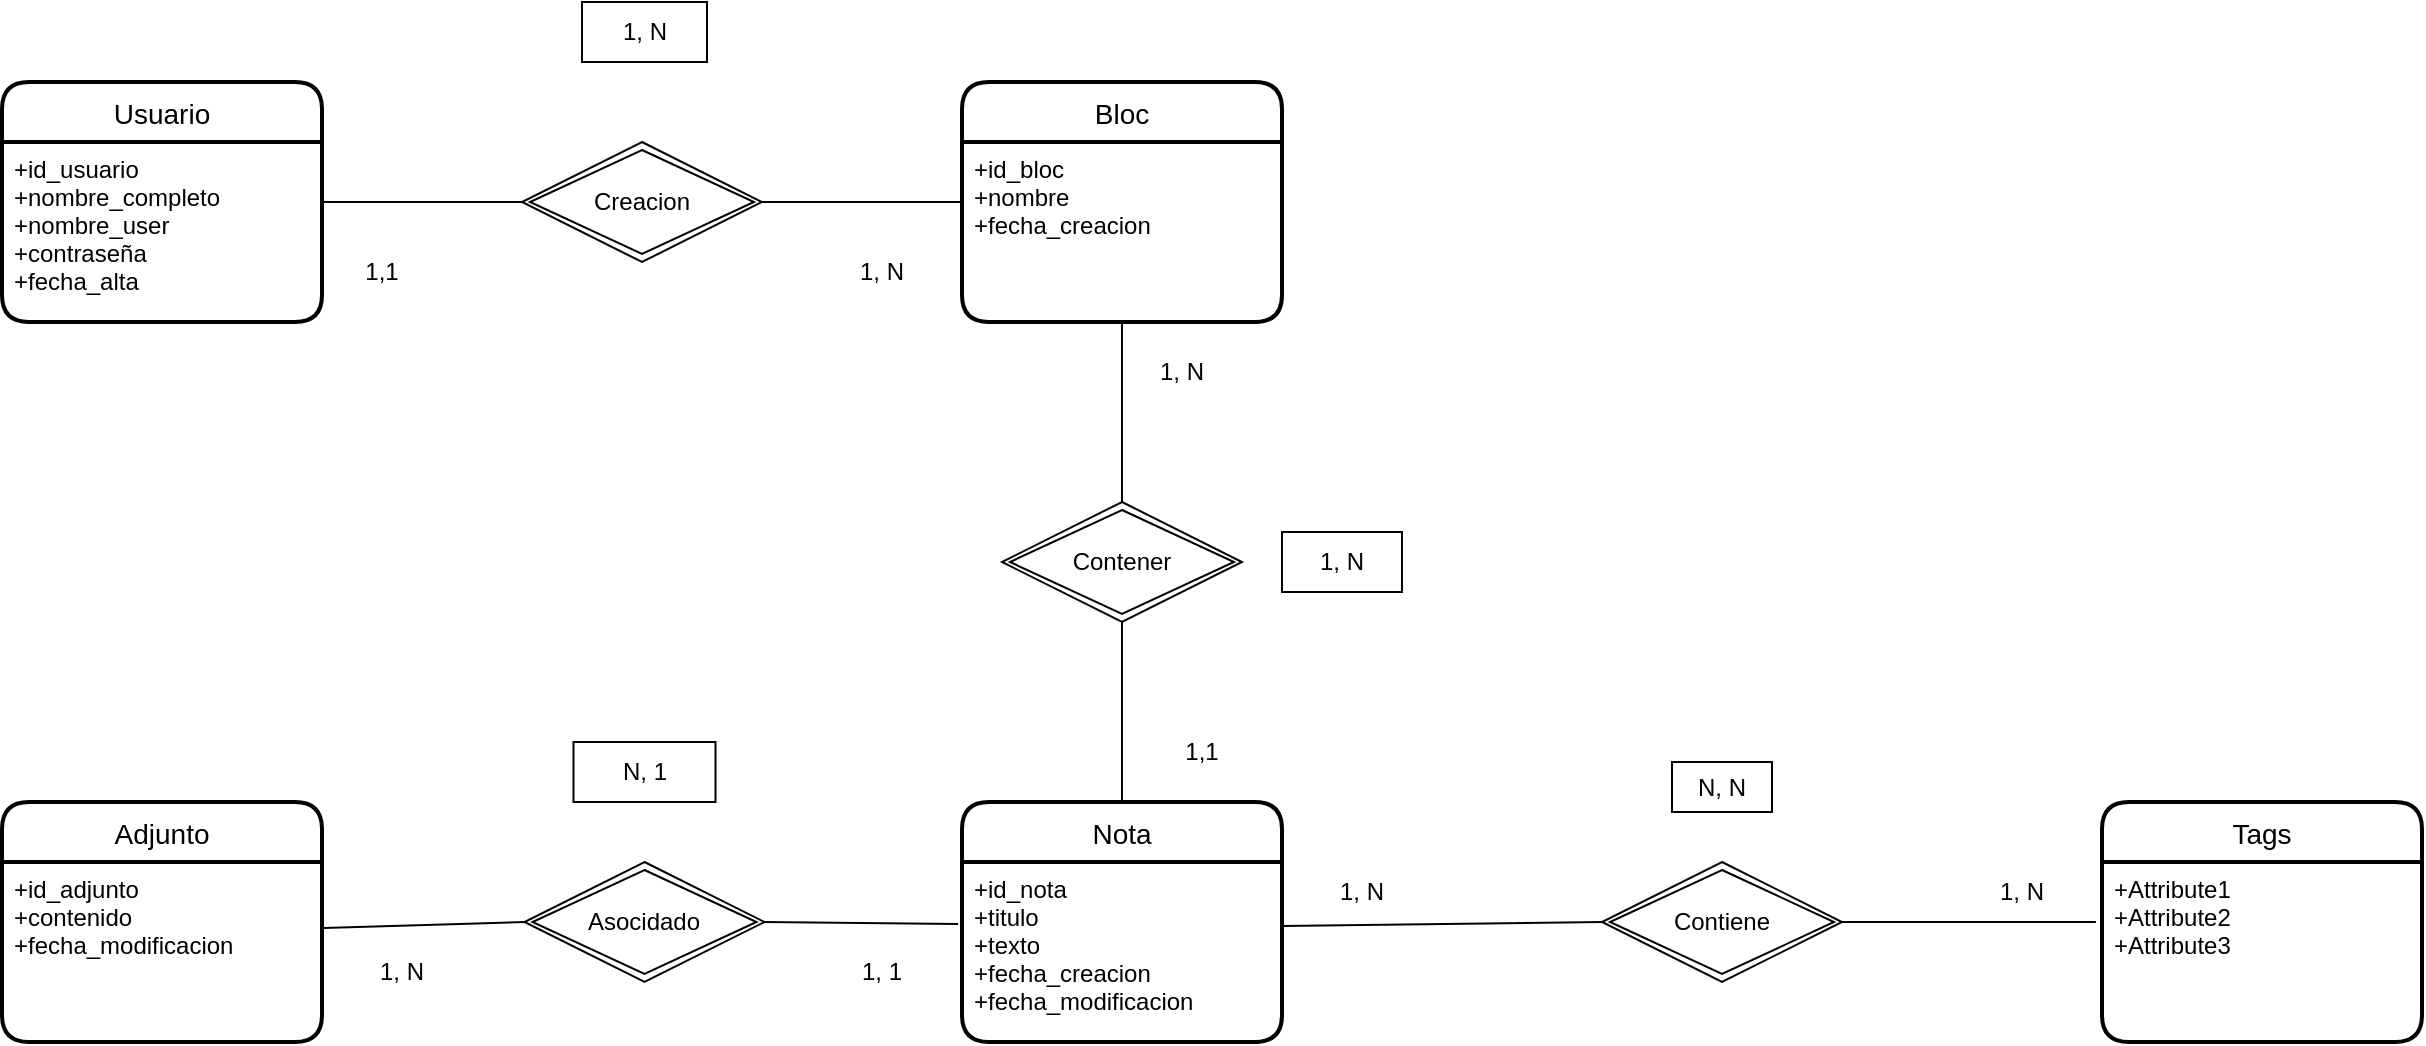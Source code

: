 <mxfile version="20.8.21" type="github">
  <diagram id="R2lEEEUBdFMjLlhIrx00" name="Page-1">
    <mxGraphModel dx="1434" dy="802" grid="1" gridSize="10" guides="1" tooltips="1" connect="1" arrows="1" fold="1" page="1" pageScale="1" pageWidth="850" pageHeight="1100" math="0" shadow="0" extFonts="Permanent Marker^https://fonts.googleapis.com/css?family=Permanent+Marker">
      <root>
        <mxCell id="0" />
        <mxCell id="1" parent="0" />
        <mxCell id="1MsJpZM1g2GUgDrIEI7U-2" value="Usuario" style="swimlane;childLayout=stackLayout;horizontal=1;startSize=30;horizontalStack=0;rounded=1;fontSize=14;fontStyle=0;strokeWidth=2;resizeParent=0;resizeLast=1;shadow=0;dashed=0;align=center;" vertex="1" parent="1">
          <mxGeometry x="120" y="160" width="160" height="120" as="geometry" />
        </mxCell>
        <mxCell id="1MsJpZM1g2GUgDrIEI7U-3" value="+id_usuario&#xa;+nombre_completo&#xa;+nombre_user&#xa;+contraseña&#xa;+fecha_alta&#xa;" style="align=left;strokeColor=none;fillColor=none;spacingLeft=4;fontSize=12;verticalAlign=top;resizable=0;rotatable=0;part=1;" vertex="1" parent="1MsJpZM1g2GUgDrIEI7U-2">
          <mxGeometry y="30" width="160" height="90" as="geometry" />
        </mxCell>
        <mxCell id="1MsJpZM1g2GUgDrIEI7U-8" value="Bloc" style="swimlane;childLayout=stackLayout;horizontal=1;startSize=30;horizontalStack=0;rounded=1;fontSize=14;fontStyle=0;strokeWidth=2;resizeParent=0;resizeLast=1;shadow=0;dashed=0;align=center;" vertex="1" parent="1">
          <mxGeometry x="600" y="160" width="160" height="120" as="geometry" />
        </mxCell>
        <mxCell id="1MsJpZM1g2GUgDrIEI7U-9" value="+id_bloc&#xa;+nombre&#xa;+fecha_creacion" style="align=left;strokeColor=none;fillColor=none;spacingLeft=4;fontSize=12;verticalAlign=top;resizable=0;rotatable=0;part=1;" vertex="1" parent="1MsJpZM1g2GUgDrIEI7U-8">
          <mxGeometry y="30" width="160" height="90" as="geometry" />
        </mxCell>
        <mxCell id="1MsJpZM1g2GUgDrIEI7U-10" value="Nota" style="swimlane;childLayout=stackLayout;horizontal=1;startSize=30;horizontalStack=0;rounded=1;fontSize=14;fontStyle=0;strokeWidth=2;resizeParent=0;resizeLast=1;shadow=0;dashed=0;align=center;" vertex="1" parent="1">
          <mxGeometry x="600" y="520" width="160" height="120" as="geometry" />
        </mxCell>
        <mxCell id="1MsJpZM1g2GUgDrIEI7U-11" value="+id_nota&#xa;+titulo&#xa;+texto&#xa;+fecha_creacion&#xa;+fecha_modificacion" style="align=left;strokeColor=none;fillColor=none;spacingLeft=4;fontSize=12;verticalAlign=top;resizable=0;rotatable=0;part=1;" vertex="1" parent="1MsJpZM1g2GUgDrIEI7U-10">
          <mxGeometry y="30" width="160" height="90" as="geometry" />
        </mxCell>
        <mxCell id="1MsJpZM1g2GUgDrIEI7U-12" value="Adjunto" style="swimlane;childLayout=stackLayout;horizontal=1;startSize=30;horizontalStack=0;rounded=1;fontSize=14;fontStyle=0;strokeWidth=2;resizeParent=0;resizeLast=1;shadow=0;dashed=0;align=center;" vertex="1" parent="1">
          <mxGeometry x="120" y="520" width="160" height="120" as="geometry" />
        </mxCell>
        <mxCell id="1MsJpZM1g2GUgDrIEI7U-13" value="+id_adjunto&#xa;+contenido&#xa;+fecha_modificacion" style="align=left;strokeColor=none;fillColor=none;spacingLeft=4;fontSize=12;verticalAlign=top;resizable=0;rotatable=0;part=1;" vertex="1" parent="1MsJpZM1g2GUgDrIEI7U-12">
          <mxGeometry y="30" width="160" height="90" as="geometry" />
        </mxCell>
        <mxCell id="1MsJpZM1g2GUgDrIEI7U-14" value="Creacion" style="shape=rhombus;double=1;perimeter=rhombusPerimeter;whiteSpace=wrap;html=1;align=center;" vertex="1" parent="1">
          <mxGeometry x="380" y="190" width="120" height="60" as="geometry" />
        </mxCell>
        <mxCell id="1MsJpZM1g2GUgDrIEI7U-16" value="" style="endArrow=none;html=1;rounded=0;exitX=1;exitY=0.333;exitDx=0;exitDy=0;exitPerimeter=0;entryX=0;entryY=0.5;entryDx=0;entryDy=0;" edge="1" parent="1" source="1MsJpZM1g2GUgDrIEI7U-3" target="1MsJpZM1g2GUgDrIEI7U-14">
          <mxGeometry width="50" height="50" relative="1" as="geometry">
            <mxPoint x="300" y="220" as="sourcePoint" />
            <mxPoint x="350" y="235" as="targetPoint" />
          </mxGeometry>
        </mxCell>
        <mxCell id="1MsJpZM1g2GUgDrIEI7U-17" value="" style="endArrow=none;html=1;rounded=0;exitX=1;exitY=0.5;exitDx=0;exitDy=0;entryX=0;entryY=0.5;entryDx=0;entryDy=0;" edge="1" parent="1" source="1MsJpZM1g2GUgDrIEI7U-14" target="1MsJpZM1g2GUgDrIEI7U-8">
          <mxGeometry width="50" height="50" relative="1" as="geometry">
            <mxPoint x="500" y="230" as="sourcePoint" />
            <mxPoint x="550" y="180" as="targetPoint" />
          </mxGeometry>
        </mxCell>
        <mxCell id="1MsJpZM1g2GUgDrIEI7U-18" value="1, N" style="rounded=0;whiteSpace=wrap;html=1;" vertex="1" parent="1">
          <mxGeometry x="410" y="120" width="62.5" height="30" as="geometry" />
        </mxCell>
        <mxCell id="1MsJpZM1g2GUgDrIEI7U-23" value="1,1" style="text;html=1;strokeColor=none;fillColor=none;align=center;verticalAlign=middle;whiteSpace=wrap;rounded=0;" vertex="1" parent="1">
          <mxGeometry x="280" y="240" width="60" height="30" as="geometry" />
        </mxCell>
        <mxCell id="1MsJpZM1g2GUgDrIEI7U-24" value="1, N" style="text;html=1;strokeColor=none;fillColor=none;align=center;verticalAlign=middle;whiteSpace=wrap;rounded=0;" vertex="1" parent="1">
          <mxGeometry x="530" y="240" width="60" height="30" as="geometry" />
        </mxCell>
        <mxCell id="1MsJpZM1g2GUgDrIEI7U-25" value="Contener" style="shape=rhombus;double=1;perimeter=rhombusPerimeter;whiteSpace=wrap;html=1;align=center;" vertex="1" parent="1">
          <mxGeometry x="620" y="370" width="120" height="60" as="geometry" />
        </mxCell>
        <mxCell id="1MsJpZM1g2GUgDrIEI7U-26" value="" style="endArrow=none;html=1;rounded=0;entryX=0.5;entryY=1;entryDx=0;entryDy=0;exitX=0.5;exitY=0;exitDx=0;exitDy=0;" edge="1" parent="1" source="1MsJpZM1g2GUgDrIEI7U-25" target="1MsJpZM1g2GUgDrIEI7U-9">
          <mxGeometry width="50" height="50" relative="1" as="geometry">
            <mxPoint x="660" y="350" as="sourcePoint" />
            <mxPoint x="730" y="320" as="targetPoint" />
          </mxGeometry>
        </mxCell>
        <mxCell id="1MsJpZM1g2GUgDrIEI7U-27" value="" style="endArrow=none;html=1;rounded=0;exitX=0.5;exitY=0;exitDx=0;exitDy=0;entryX=0.5;entryY=1;entryDx=0;entryDy=0;" edge="1" parent="1" source="1MsJpZM1g2GUgDrIEI7U-10" target="1MsJpZM1g2GUgDrIEI7U-25">
          <mxGeometry width="50" height="50" relative="1" as="geometry">
            <mxPoint x="680" y="510" as="sourcePoint" />
            <mxPoint x="660" y="460" as="targetPoint" />
          </mxGeometry>
        </mxCell>
        <mxCell id="1MsJpZM1g2GUgDrIEI7U-28" value="1, N" style="text;html=1;strokeColor=none;fillColor=none;align=center;verticalAlign=middle;whiteSpace=wrap;rounded=0;" vertex="1" parent="1">
          <mxGeometry x="680" y="290" width="60" height="30" as="geometry" />
        </mxCell>
        <mxCell id="1MsJpZM1g2GUgDrIEI7U-29" value="1,1" style="text;html=1;strokeColor=none;fillColor=none;align=center;verticalAlign=middle;whiteSpace=wrap;rounded=0;" vertex="1" parent="1">
          <mxGeometry x="690" y="480" width="60" height="30" as="geometry" />
        </mxCell>
        <mxCell id="1MsJpZM1g2GUgDrIEI7U-31" value="1, N" style="rounded=0;whiteSpace=wrap;html=1;" vertex="1" parent="1">
          <mxGeometry x="760" y="385" width="60" height="30" as="geometry" />
        </mxCell>
        <mxCell id="1MsJpZM1g2GUgDrIEI7U-32" value="Asocidado" style="shape=rhombus;double=1;perimeter=rhombusPerimeter;whiteSpace=wrap;html=1;align=center;" vertex="1" parent="1">
          <mxGeometry x="381.25" y="550" width="120" height="60" as="geometry" />
        </mxCell>
        <mxCell id="1MsJpZM1g2GUgDrIEI7U-33" value="" style="endArrow=none;html=1;rounded=0;entryX=0;entryY=0.5;entryDx=0;entryDy=0;exitX=1.006;exitY=0.367;exitDx=0;exitDy=0;exitPerimeter=0;" edge="1" parent="1" source="1MsJpZM1g2GUgDrIEI7U-13" target="1MsJpZM1g2GUgDrIEI7U-32">
          <mxGeometry width="50" height="50" relative="1" as="geometry">
            <mxPoint x="310" y="560" as="sourcePoint" />
            <mxPoint x="350" y="580" as="targetPoint" />
          </mxGeometry>
        </mxCell>
        <mxCell id="1MsJpZM1g2GUgDrIEI7U-34" value="" style="endArrow=none;html=1;rounded=0;entryX=-0.012;entryY=0.344;entryDx=0;entryDy=0;exitX=1;exitY=0.5;exitDx=0;exitDy=0;entryPerimeter=0;" edge="1" parent="1" source="1MsJpZM1g2GUgDrIEI7U-32" target="1MsJpZM1g2GUgDrIEI7U-11">
          <mxGeometry width="50" height="50" relative="1" as="geometry">
            <mxPoint x="520" y="573" as="sourcePoint" />
            <mxPoint x="550" y="530" as="targetPoint" />
          </mxGeometry>
        </mxCell>
        <mxCell id="1MsJpZM1g2GUgDrIEI7U-35" value="1, 1" style="text;html=1;strokeColor=none;fillColor=none;align=center;verticalAlign=middle;whiteSpace=wrap;rounded=0;" vertex="1" parent="1">
          <mxGeometry x="530" y="590" width="60" height="30" as="geometry" />
        </mxCell>
        <mxCell id="1MsJpZM1g2GUgDrIEI7U-37" value="1, N" style="text;html=1;strokeColor=none;fillColor=none;align=center;verticalAlign=middle;whiteSpace=wrap;rounded=0;" vertex="1" parent="1">
          <mxGeometry x="290" y="590" width="60" height="30" as="geometry" />
        </mxCell>
        <mxCell id="1MsJpZM1g2GUgDrIEI7U-38" value="N, 1" style="rounded=0;whiteSpace=wrap;html=1;" vertex="1" parent="1">
          <mxGeometry x="405.75" y="490" width="71" height="30" as="geometry" />
        </mxCell>
        <mxCell id="1MsJpZM1g2GUgDrIEI7U-39" value="Tags" style="swimlane;childLayout=stackLayout;horizontal=1;startSize=30;horizontalStack=0;rounded=1;fontSize=14;fontStyle=0;strokeWidth=2;resizeParent=0;resizeLast=1;shadow=0;dashed=0;align=center;" vertex="1" parent="1">
          <mxGeometry x="1170" y="520" width="160" height="120" as="geometry" />
        </mxCell>
        <mxCell id="1MsJpZM1g2GUgDrIEI7U-40" value="+Attribute1&#xa;+Attribute2&#xa;+Attribute3" style="align=left;strokeColor=none;fillColor=none;spacingLeft=4;fontSize=12;verticalAlign=top;resizable=0;rotatable=0;part=1;" vertex="1" parent="1MsJpZM1g2GUgDrIEI7U-39">
          <mxGeometry y="30" width="160" height="90" as="geometry" />
        </mxCell>
        <mxCell id="1MsJpZM1g2GUgDrIEI7U-41" value="Contiene" style="shape=rhombus;double=1;perimeter=rhombusPerimeter;whiteSpace=wrap;html=1;align=center;" vertex="1" parent="1">
          <mxGeometry x="920" y="550" width="120" height="60" as="geometry" />
        </mxCell>
        <mxCell id="1MsJpZM1g2GUgDrIEI7U-42" value="" style="endArrow=none;html=1;rounded=0;entryX=0;entryY=0.5;entryDx=0;entryDy=0;exitX=1;exitY=0.356;exitDx=0;exitDy=0;exitPerimeter=0;" edge="1" parent="1" source="1MsJpZM1g2GUgDrIEI7U-11" target="1MsJpZM1g2GUgDrIEI7U-41">
          <mxGeometry width="50" height="50" relative="1" as="geometry">
            <mxPoint x="830" y="630" as="sourcePoint" />
            <mxPoint x="880" y="580" as="targetPoint" />
          </mxGeometry>
        </mxCell>
        <mxCell id="1MsJpZM1g2GUgDrIEI7U-43" value="" style="endArrow=none;html=1;rounded=0;exitX=1;exitY=0.5;exitDx=0;exitDy=0;entryX=-0.019;entryY=0.333;entryDx=0;entryDy=0;entryPerimeter=0;" edge="1" parent="1" source="1MsJpZM1g2GUgDrIEI7U-41" target="1MsJpZM1g2GUgDrIEI7U-40">
          <mxGeometry width="50" height="50" relative="1" as="geometry">
            <mxPoint x="1080" y="560" as="sourcePoint" />
            <mxPoint x="1130" y="510" as="targetPoint" />
          </mxGeometry>
        </mxCell>
        <mxCell id="1MsJpZM1g2GUgDrIEI7U-44" value="1, N" style="text;html=1;strokeColor=none;fillColor=none;align=center;verticalAlign=middle;whiteSpace=wrap;rounded=0;" vertex="1" parent="1">
          <mxGeometry x="770" y="550" width="60" height="30" as="geometry" />
        </mxCell>
        <mxCell id="1MsJpZM1g2GUgDrIEI7U-45" value="1, N" style="text;html=1;strokeColor=none;fillColor=none;align=center;verticalAlign=middle;whiteSpace=wrap;rounded=0;" vertex="1" parent="1">
          <mxGeometry x="1100" y="550" width="60" height="30" as="geometry" />
        </mxCell>
        <mxCell id="1MsJpZM1g2GUgDrIEI7U-46" value="N, N" style="rounded=0;whiteSpace=wrap;html=1;" vertex="1" parent="1">
          <mxGeometry x="955" y="500" width="50" height="25" as="geometry" />
        </mxCell>
      </root>
    </mxGraphModel>
  </diagram>
</mxfile>
